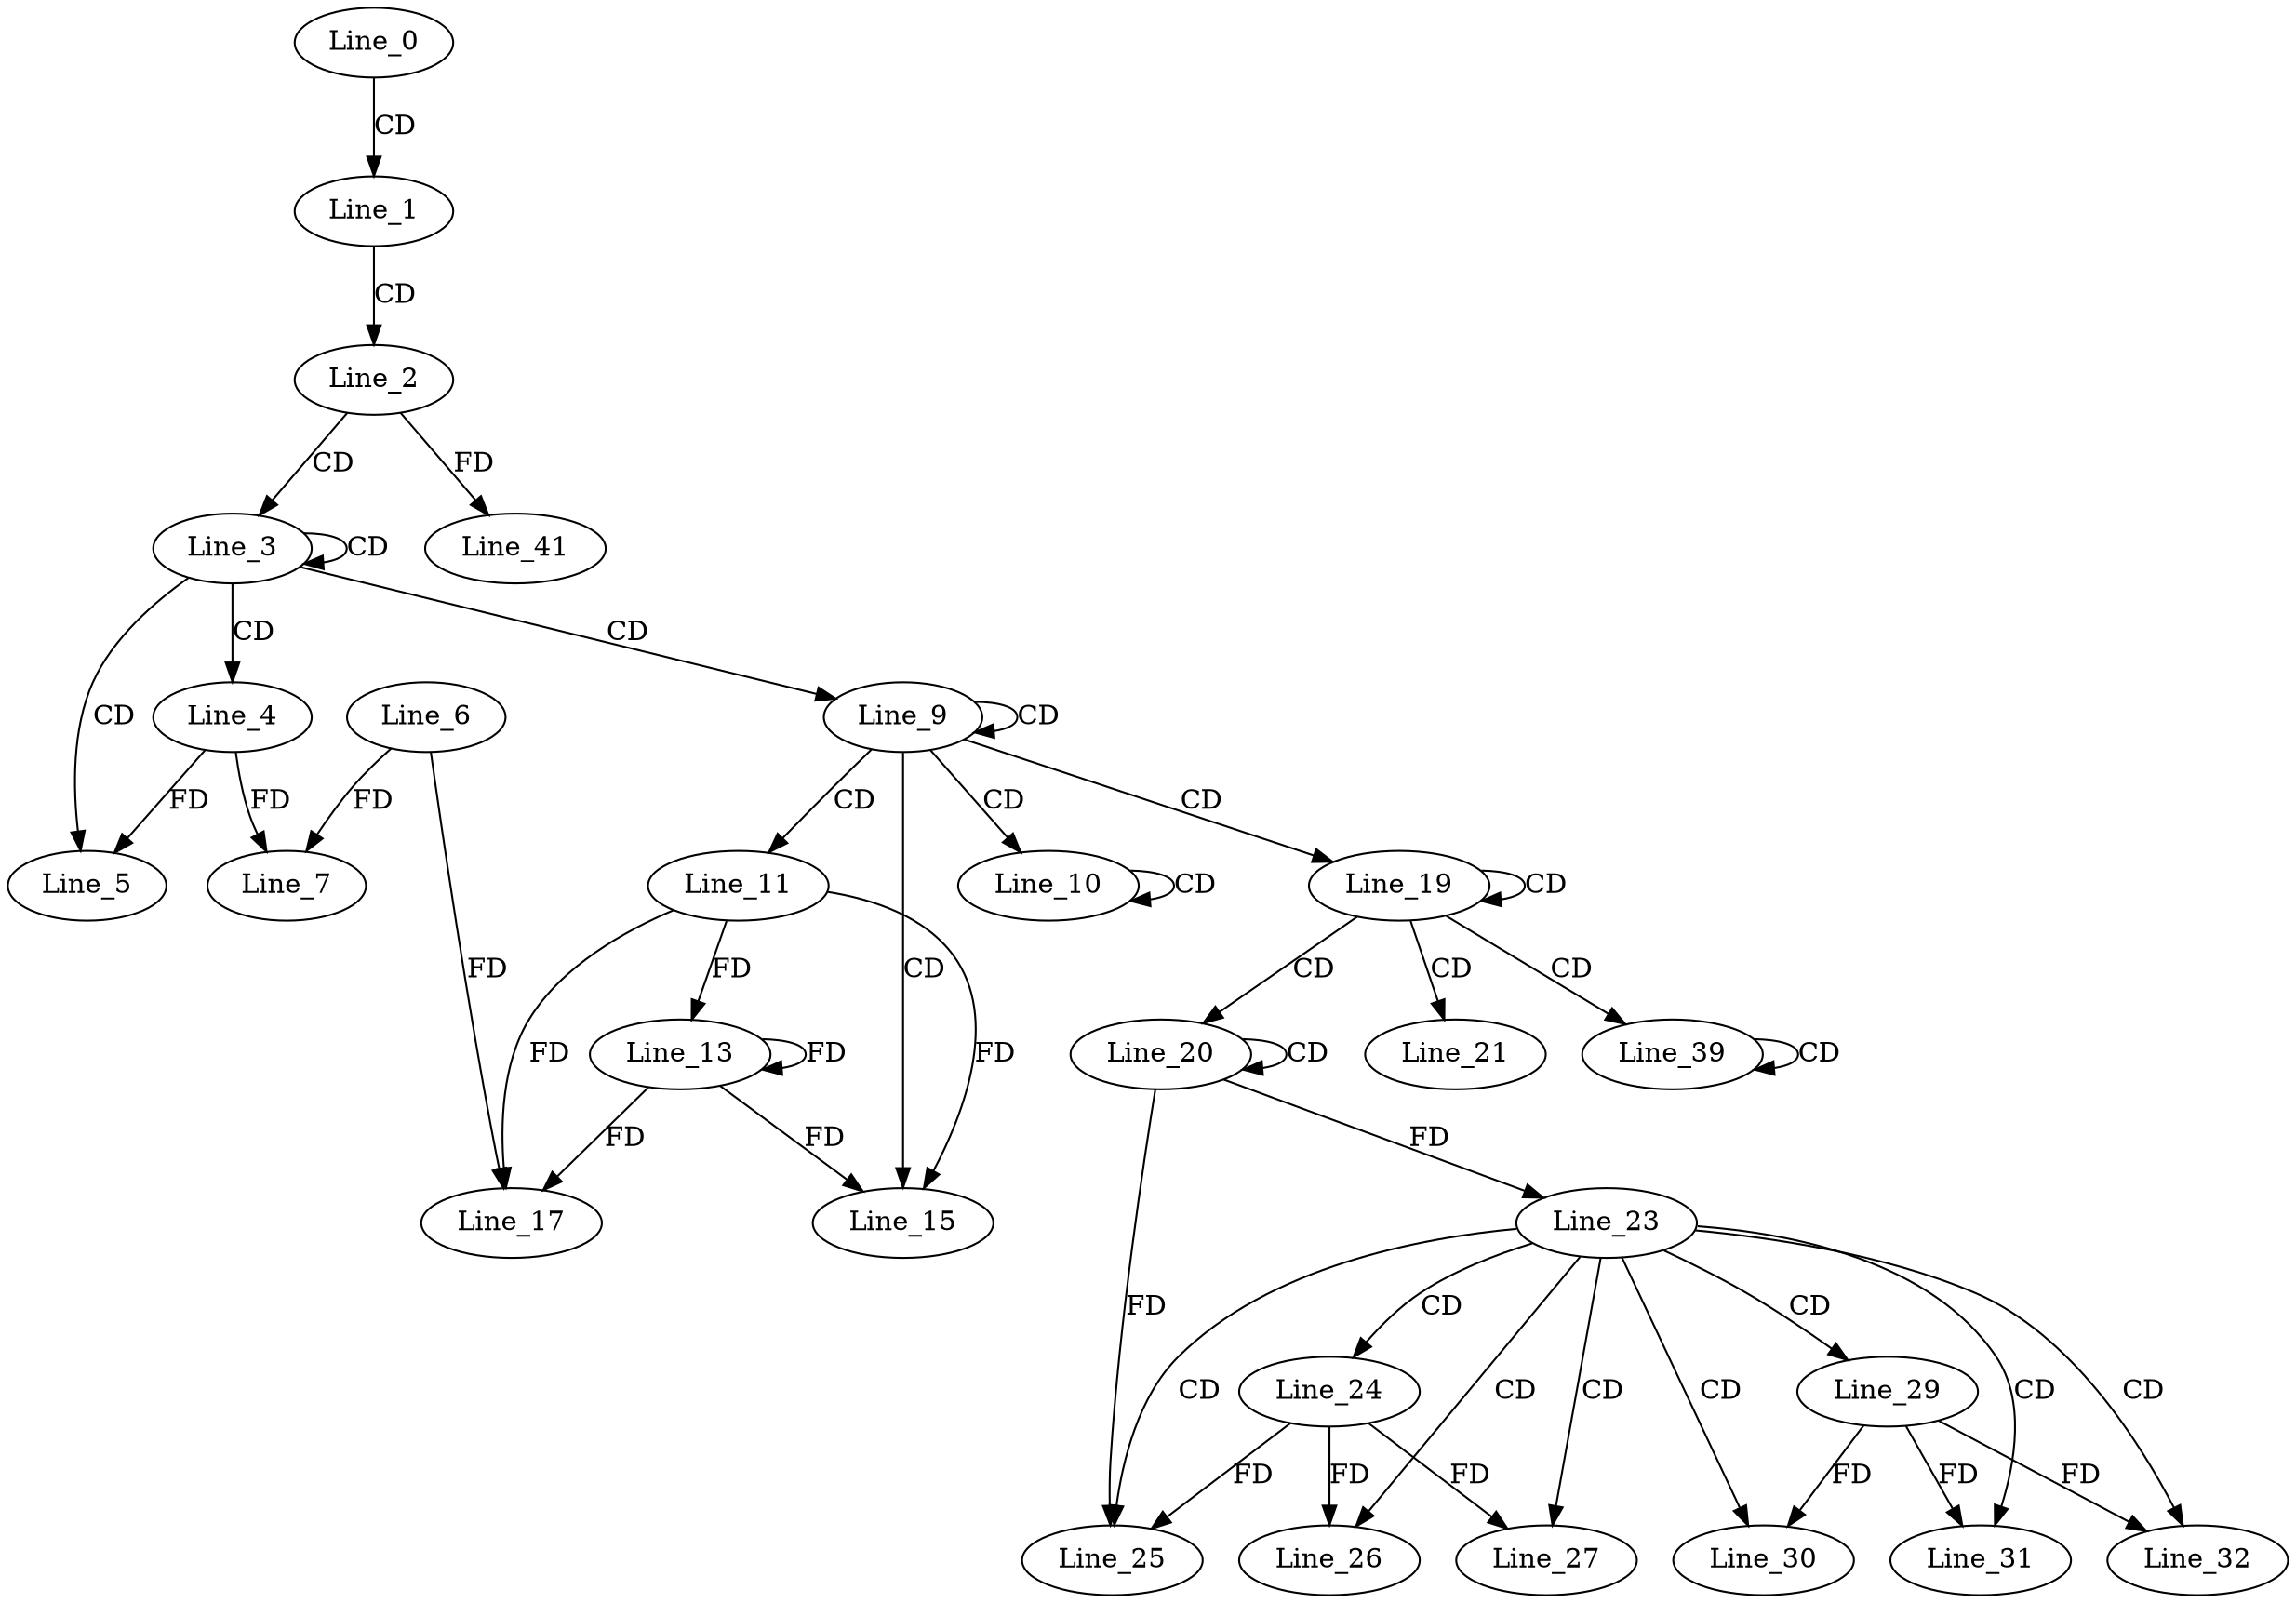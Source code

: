 digraph G {
  Line_0;
  Line_1;
  Line_2;
  Line_3;
  Line_3;
  Line_4;
  Line_5;
  Line_6;
  Line_7;
  Line_9;
  Line_9;
  Line_10;
  Line_10;
  Line_11;
  Line_13;
  Line_15;
  Line_17;
  Line_19;
  Line_19;
  Line_20;
  Line_20;
  Line_21;
  Line_23;
  Line_24;
  Line_25;
  Line_26;
  Line_27;
  Line_29;
  Line_30;
  Line_31;
  Line_32;
  Line_39;
  Line_39;
  Line_41;
  Line_0 -> Line_1 [ label="CD" ];
  Line_1 -> Line_2 [ label="CD" ];
  Line_2 -> Line_3 [ label="CD" ];
  Line_3 -> Line_3 [ label="CD" ];
  Line_3 -> Line_4 [ label="CD" ];
  Line_3 -> Line_5 [ label="CD" ];
  Line_4 -> Line_5 [ label="FD" ];
  Line_6 -> Line_7 [ label="FD" ];
  Line_4 -> Line_7 [ label="FD" ];
  Line_3 -> Line_9 [ label="CD" ];
  Line_9 -> Line_9 [ label="CD" ];
  Line_9 -> Line_10 [ label="CD" ];
  Line_10 -> Line_10 [ label="CD" ];
  Line_9 -> Line_11 [ label="CD" ];
  Line_11 -> Line_13 [ label="FD" ];
  Line_13 -> Line_13 [ label="FD" ];
  Line_9 -> Line_15 [ label="CD" ];
  Line_11 -> Line_15 [ label="FD" ];
  Line_13 -> Line_15 [ label="FD" ];
  Line_6 -> Line_17 [ label="FD" ];
  Line_11 -> Line_17 [ label="FD" ];
  Line_13 -> Line_17 [ label="FD" ];
  Line_9 -> Line_19 [ label="CD" ];
  Line_19 -> Line_19 [ label="CD" ];
  Line_19 -> Line_20 [ label="CD" ];
  Line_20 -> Line_20 [ label="CD" ];
  Line_19 -> Line_21 [ label="CD" ];
  Line_20 -> Line_23 [ label="FD" ];
  Line_23 -> Line_24 [ label="CD" ];
  Line_23 -> Line_25 [ label="CD" ];
  Line_20 -> Line_25 [ label="FD" ];
  Line_24 -> Line_25 [ label="FD" ];
  Line_23 -> Line_26 [ label="CD" ];
  Line_24 -> Line_26 [ label="FD" ];
  Line_23 -> Line_27 [ label="CD" ];
  Line_24 -> Line_27 [ label="FD" ];
  Line_23 -> Line_29 [ label="CD" ];
  Line_23 -> Line_30 [ label="CD" ];
  Line_29 -> Line_30 [ label="FD" ];
  Line_23 -> Line_31 [ label="CD" ];
  Line_29 -> Line_31 [ label="FD" ];
  Line_23 -> Line_32 [ label="CD" ];
  Line_29 -> Line_32 [ label="FD" ];
  Line_19 -> Line_39 [ label="CD" ];
  Line_39 -> Line_39 [ label="CD" ];
  Line_2 -> Line_41 [ label="FD" ];
}

